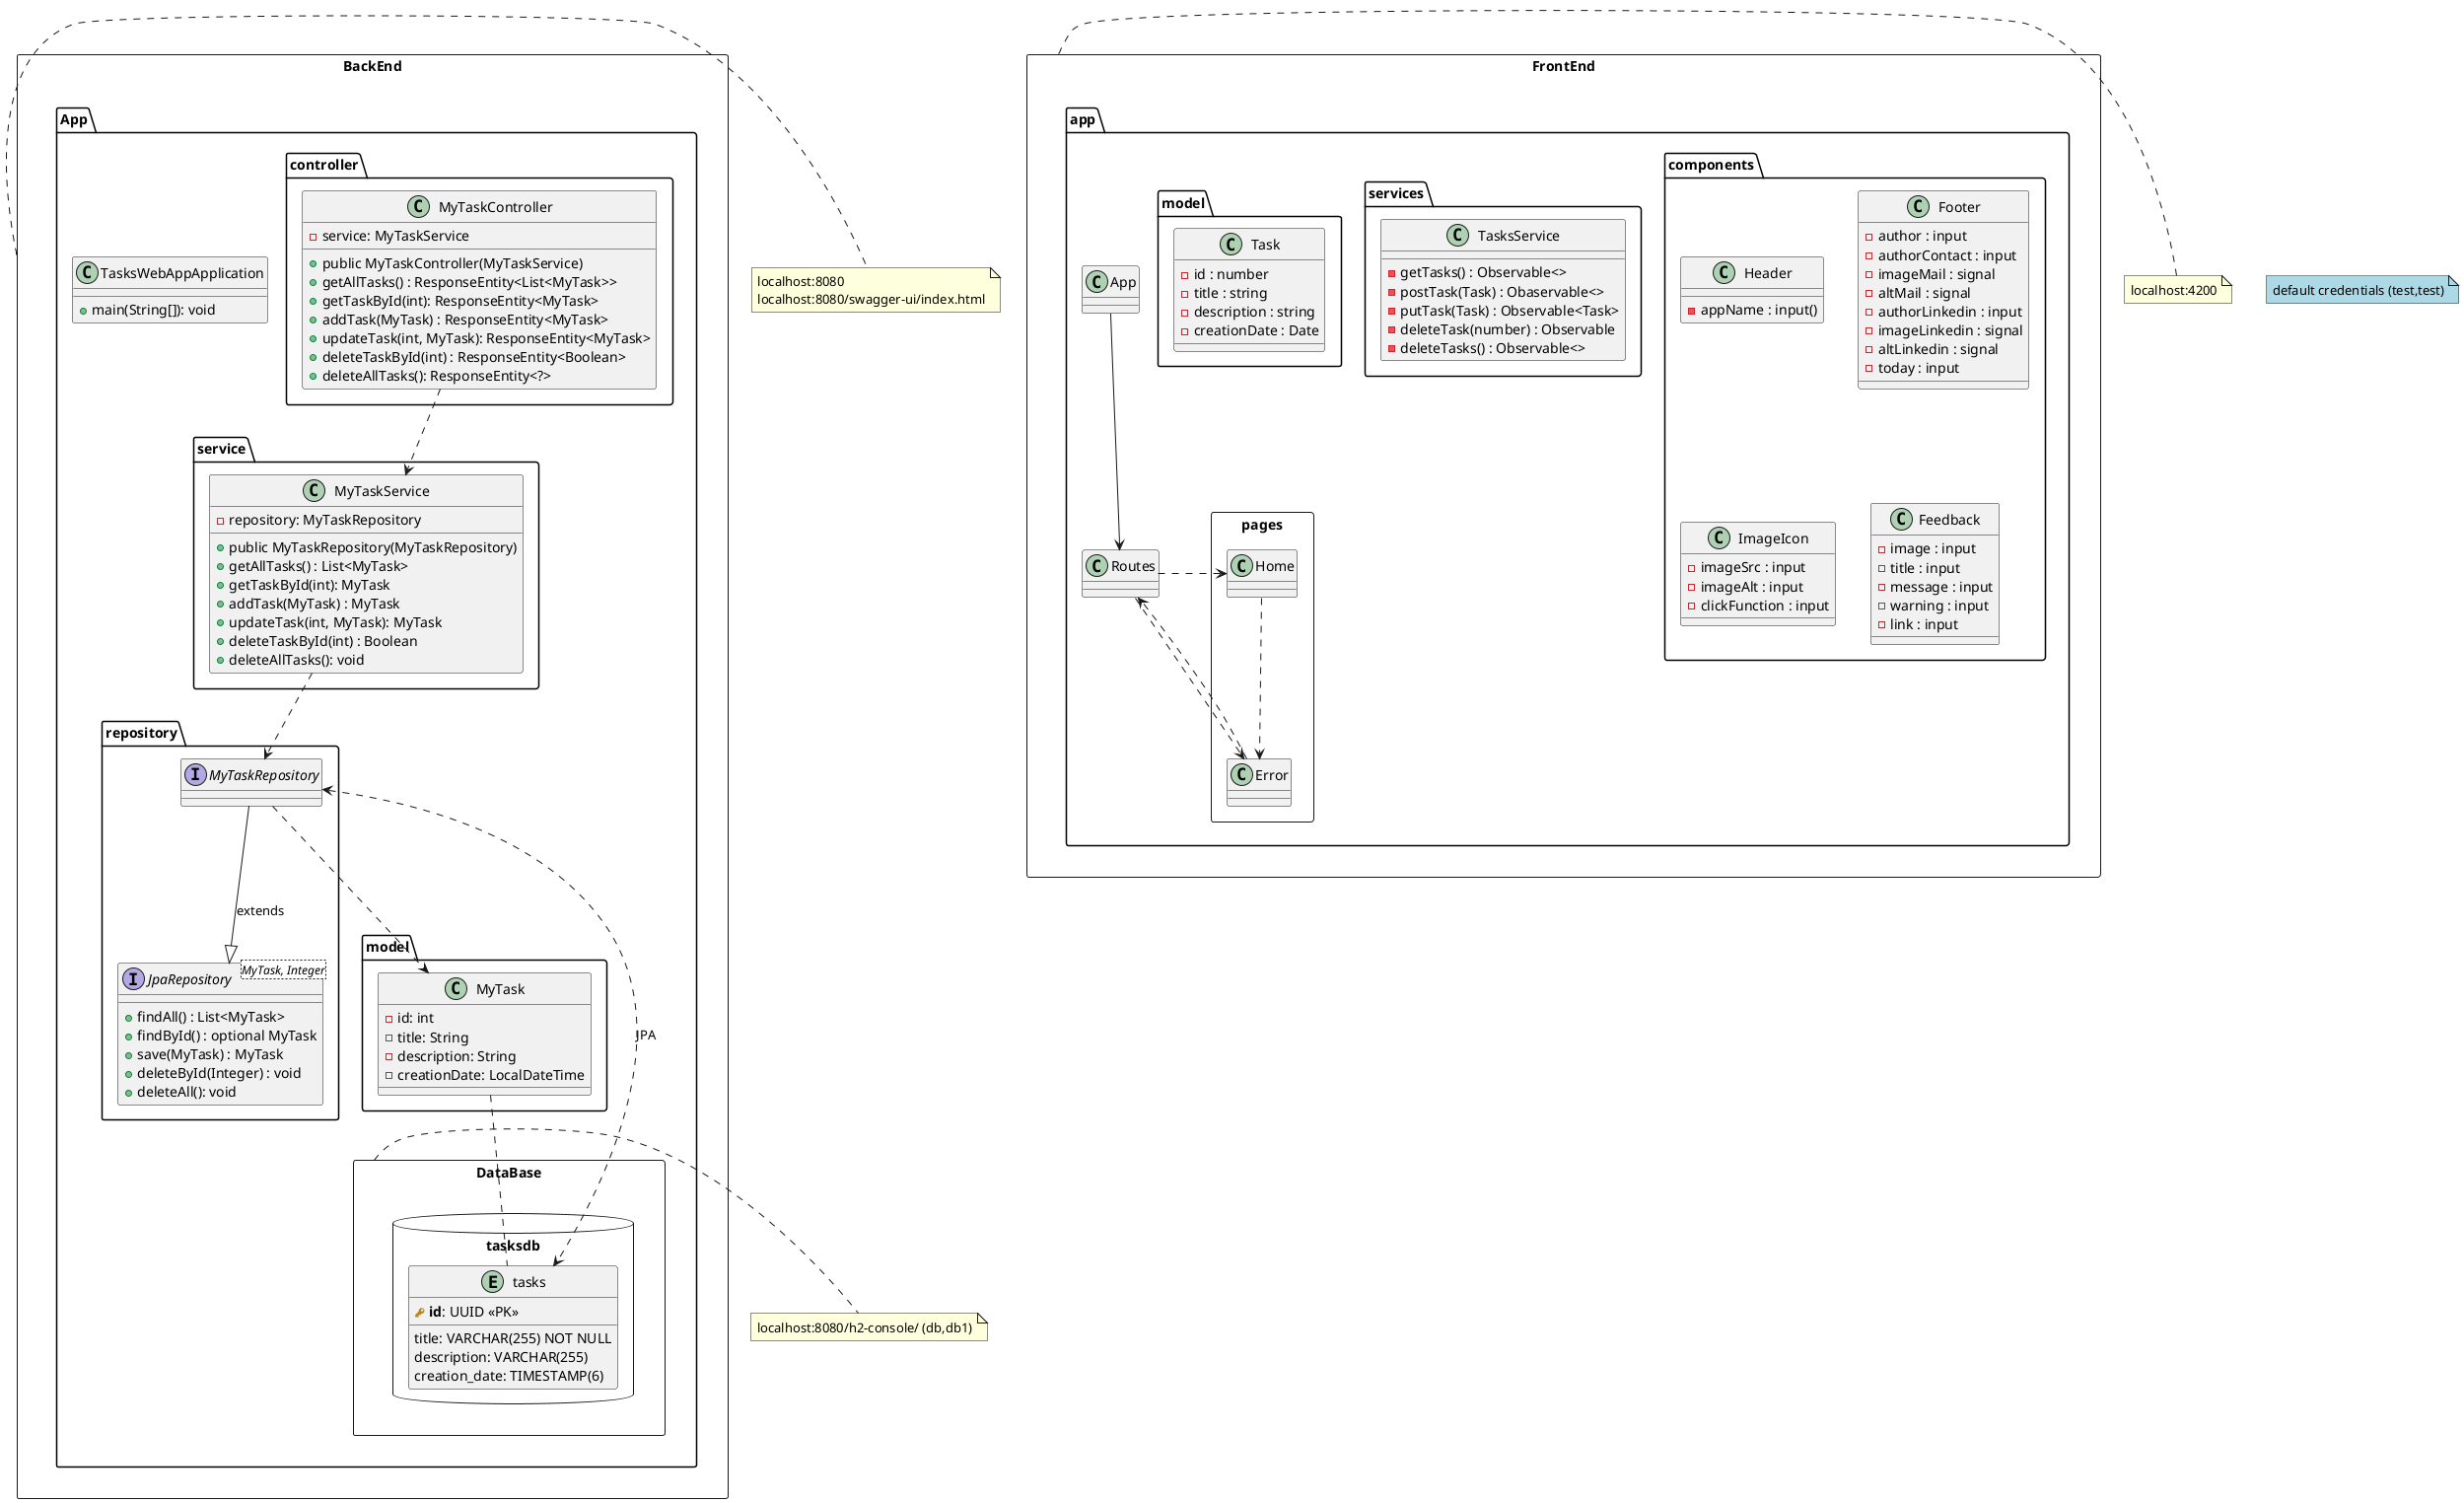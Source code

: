 @startuml
!define primary_key(x) <b><color:#b8861b><&key></color> x</b>
!define foreign_key(x) <color:#aaaaaa><&key></color> x.
!define column(x) <color:#efefef><&media-record></color> x.

package BackEnd <<Rectangle>> {
package App <<folder>> {

class TasksWebAppApplication {
  + main(String[]): void
}


package controller <<Folder>> {
  class MyTaskController {
    - service: MyTaskService
    + public MyTaskController(MyTaskService)
    + getAllTasks() : ResponseEntity<List<MyTask>>
    + getTaskById(int): ResponseEntity<MyTask>
    + addTask(MyTask) : ResponseEntity<MyTask>
    + updateTask(int, MyTask): ResponseEntity<MyTask>
    + deleteTaskById(int) : ResponseEntity<Boolean>
    + deleteAllTasks(): ResponseEntity<?>
  }
}

package service <<Folder>> {
  class MyTaskService {
    - repository: MyTaskRepository
    + public MyTaskRepository(MyTaskRepository)
    + getAllTasks() : List<MyTask>
    + getTaskById(int): MyTask
    + addTask(MyTask) : MyTask
    + updateTask(int, MyTask): MyTask
    + deleteTaskById(int) : Boolean
    + deleteAllTasks(): void
  }
}

package repository <<Folder>> {
  interface MyTaskRepository
  interface JpaRepository<MyTask, Integer> {
    + findAll() : List<MyTask>
    + findById() : optional MyTask
    + save(MyTask) : MyTask
    + deleteById(Integer) : void
    + deleteAll(): void
  }
}

package model <<Folder>> {
  class MyTask {
    - id: int
    - title: String
    - description: String
    - creationDate: LocalDateTime
  }
}

package DataBase <<Rectangle>> {
package tasksdb <<Database>> {
  entity tasks {
    primary_key(id): UUID <<PK>>
    title: VARCHAR(255) NOT NULL
    description: VARCHAR(255)
    creation_date: TIMESTAMP(6)
  }
}
}


MyTaskController ..> MyTaskService
MyTaskService ..> MyTaskRepository
MyTaskRepository --|> JpaRepository : extends
MyTaskRepository ..> MyTask
MyTask .. tasks
MyTaskRepository <..> tasks : JPA
}
}

package FrontEnd <<Rectangle>> {
package app <<folder>> {
  class App
  class Routes
  package pages <<Rectangle>> {
    class Home
    class Error
  }
App --> Routes
Routes ..> Home
Home ..> Error
Routes ..> Error
Error ..> Routes
  package components <<folder>> {
    class Header {
      - appName : input()
    }
    class Footer {
      - author : input
      - authorContact : input
      - imageMail : signal
      - altMail : signal
      - authorLinkedin : input
      - imageLinkedin : signal
      - altLinkedin : signal
      - today : input
    }
    class ImageIcon {
      - imageSrc : input
      - imageAlt : input
      - clickFunction : input
    }
    class Feedback {
      - image : input
      - title : input
      - message : input
      - warning : input
      - link : input
    }
  }
  package services <<folder>> {
    class TasksService {
      - getTasks() : Observable<>
      - postTask(Task) : Obaservable<>
      - putTask(Task) : Observable<Task>
      - deleteTask(number) : Observable
      - deleteTasks() : Observable<>
    }
  }
  package model <<folder>> {
    class Task {
      - id : number
      - title : string
      - description : string
      - creationDate : Date
    }
  }
}
}
note right of BackEnd: localhost:8080\nlocalhost:8080/swagger-ui/index.html
note right of FrontEnd: localhost:4200
note right of DataBase: localhost:8080/h2-console/ (db,db1)
note "default credentials (test,test)" as N1 #lightblue
@enduml